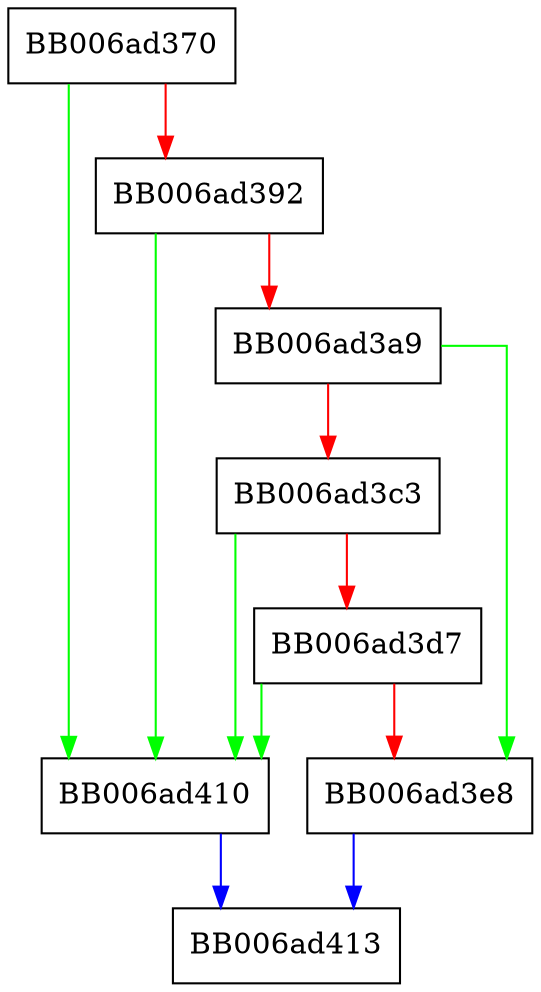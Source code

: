 digraph rsa_d2i_PKCS8 {
  node [shape="box"];
  graph [splines=ortho];
  BB006ad370 -> BB006ad410 [color="green"];
  BB006ad370 -> BB006ad392 [color="red"];
  BB006ad392 -> BB006ad410 [color="green"];
  BB006ad392 -> BB006ad3a9 [color="red"];
  BB006ad3a9 -> BB006ad3e8 [color="green"];
  BB006ad3a9 -> BB006ad3c3 [color="red"];
  BB006ad3c3 -> BB006ad410 [color="green"];
  BB006ad3c3 -> BB006ad3d7 [color="red"];
  BB006ad3d7 -> BB006ad410 [color="green"];
  BB006ad3d7 -> BB006ad3e8 [color="red"];
  BB006ad3e8 -> BB006ad413 [color="blue"];
  BB006ad410 -> BB006ad413 [color="blue"];
}